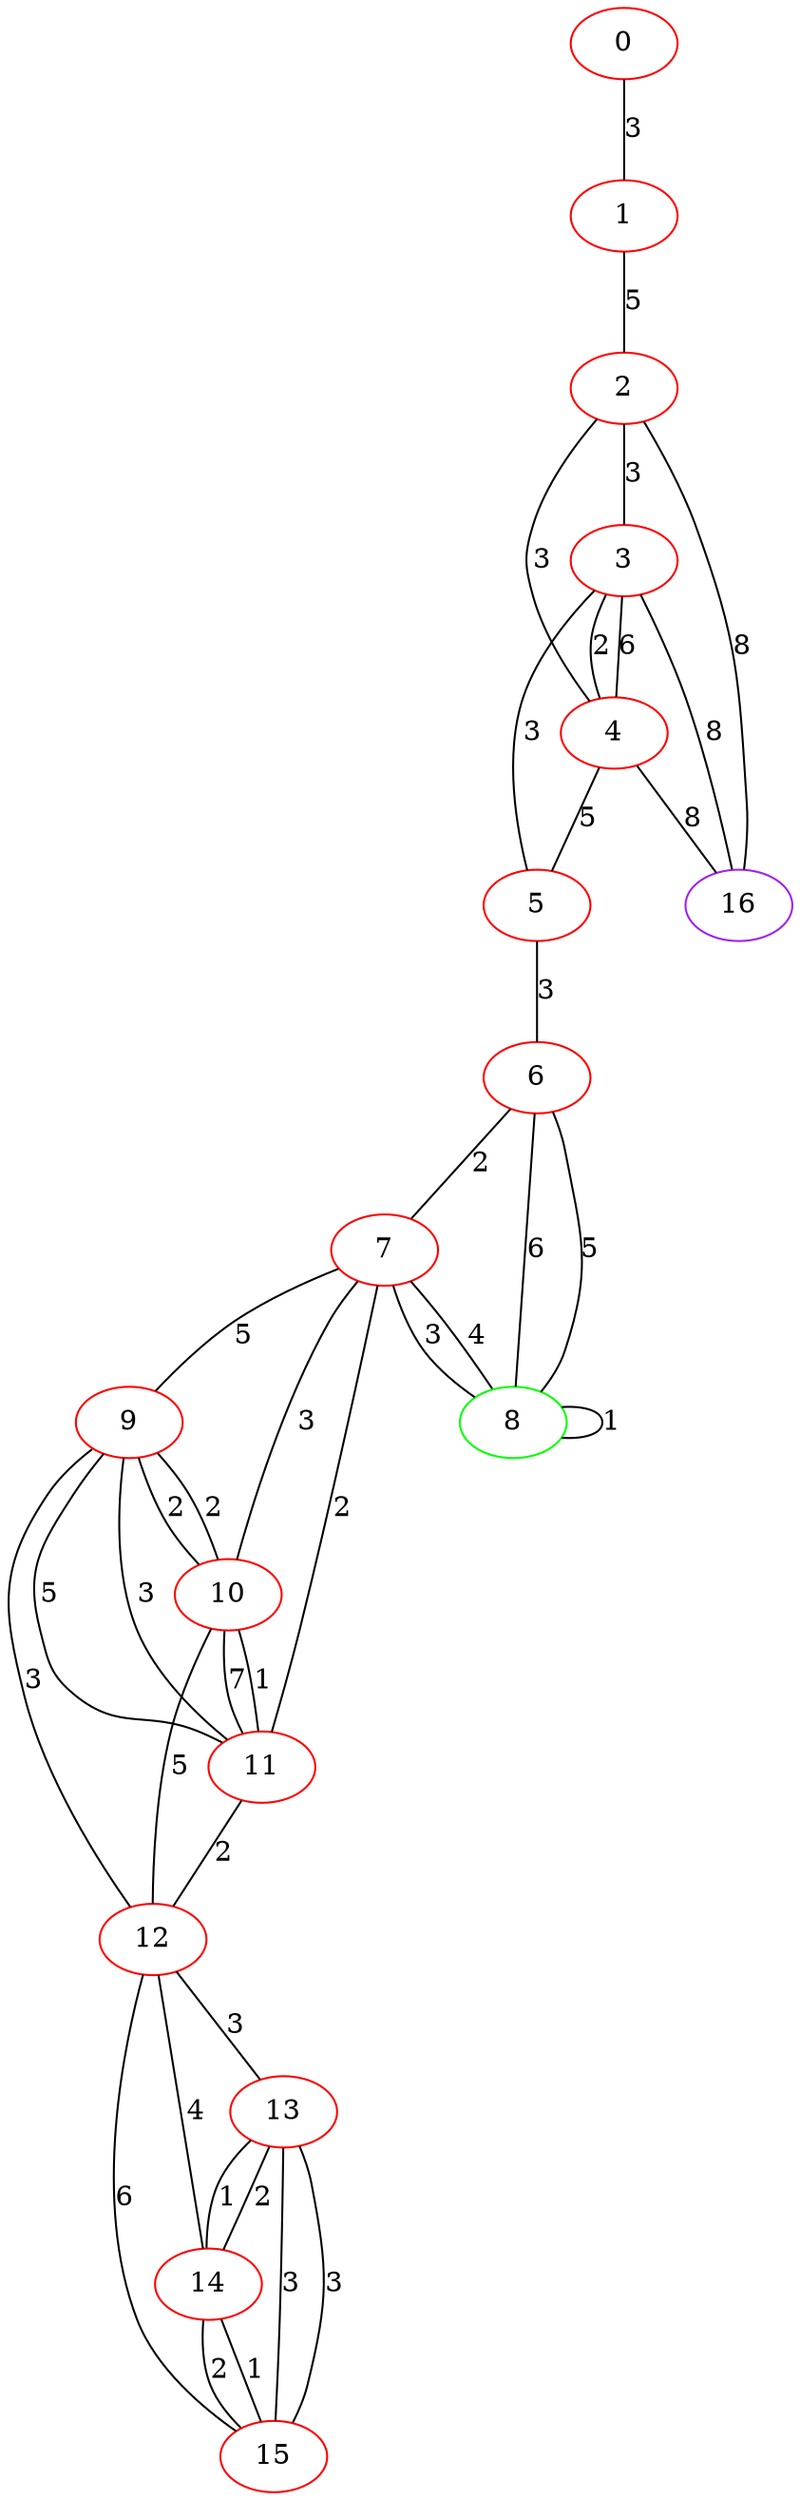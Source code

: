 graph "" {
0 [color=red, weight=1];
1 [color=red, weight=1];
2 [color=red, weight=1];
3 [color=red, weight=1];
4 [color=red, weight=1];
5 [color=red, weight=1];
6 [color=red, weight=1];
7 [color=red, weight=1];
8 [color=green, weight=2];
9 [color=red, weight=1];
10 [color=red, weight=1];
11 [color=red, weight=1];
12 [color=red, weight=1];
13 [color=red, weight=1];
14 [color=red, weight=1];
15 [color=red, weight=1];
16 [color=purple, weight=4];
0 -- 1  [key=0, label=3];
1 -- 2  [key=0, label=5];
2 -- 16  [key=0, label=8];
2 -- 3  [key=0, label=3];
2 -- 4  [key=0, label=3];
3 -- 16  [key=0, label=8];
3 -- 4  [key=0, label=6];
3 -- 4  [key=1, label=2];
3 -- 5  [key=0, label=3];
4 -- 16  [key=0, label=8];
4 -- 5  [key=0, label=5];
5 -- 6  [key=0, label=3];
6 -- 8  [key=0, label=5];
6 -- 8  [key=1, label=6];
6 -- 7  [key=0, label=2];
7 -- 8  [key=0, label=3];
7 -- 8  [key=1, label=4];
7 -- 9  [key=0, label=5];
7 -- 10  [key=0, label=3];
7 -- 11  [key=0, label=2];
8 -- 8  [key=0, label=1];
9 -- 10  [key=0, label=2];
9 -- 10  [key=1, label=2];
9 -- 11  [key=0, label=5];
9 -- 11  [key=1, label=3];
9 -- 12  [key=0, label=3];
10 -- 11  [key=0, label=7];
10 -- 11  [key=1, label=1];
10 -- 12  [key=0, label=5];
11 -- 12  [key=0, label=2];
12 -- 13  [key=0, label=3];
12 -- 14  [key=0, label=4];
12 -- 15  [key=0, label=6];
13 -- 14  [key=0, label=2];
13 -- 14  [key=1, label=1];
13 -- 15  [key=0, label=3];
13 -- 15  [key=1, label=3];
14 -- 15  [key=0, label=1];
14 -- 15  [key=1, label=2];
}
